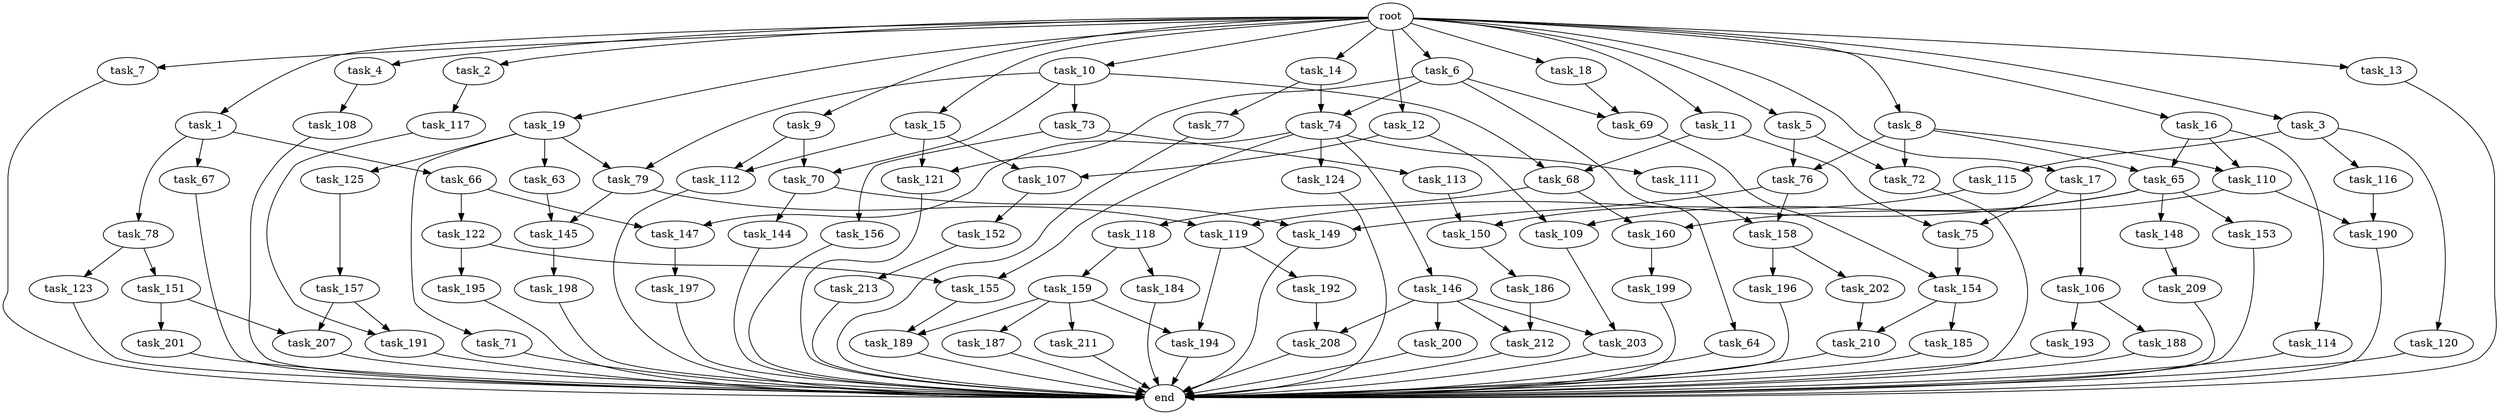 digraph G {
  task_116 [size="309237645312.000000"];
  task_15 [size="1024.000000"];
  task_212 [size="996432412672.000000"];
  task_184 [size="309237645312.000000"];
  task_207 [size="274877906944.000000"];
  task_153 [size="34359738368.000000"];
  task_191 [size="558345748480.000000"];
  task_7 [size="1024.000000"];
  task_119 [size="111669149696.000000"];
  task_79 [size="1554778161152.000000"];
  task_75 [size="858993459200.000000"];
  task_154 [size="730144440320.000000"];
  task_106 [size="549755813888.000000"];
  task_117 [size="34359738368.000000"];
  task_196 [size="695784701952.000000"];
  task_9 [size="1024.000000"];
  task_155 [size="1408749273088.000000"];
  task_211 [size="77309411328.000000"];
  task_199 [size="549755813888.000000"];
  task_112 [size="730144440320.000000"];
  task_147 [size="1099511627776.000000"];
  task_185 [size="858993459200.000000"];
  task_121 [size="68719476736.000000"];
  task_118 [size="309237645312.000000"];
  task_73 [size="695784701952.000000"];
  task_64 [size="34359738368.000000"];
  task_77 [size="214748364800.000000"];
  task_198 [size="309237645312.000000"];
  task_65 [size="429496729600.000000"];
  task_150 [size="498216206336.000000"];
  task_18 [size="1024.000000"];
  task_188 [size="77309411328.000000"];
  task_63 [size="858993459200.000000"];
  task_68 [size="1005022347264.000000"];
  task_115 [size="309237645312.000000"];
  task_160 [size="730144440320.000000"];
  task_11 [size="1024.000000"];
  task_145 [size="773094113280.000000"];
  task_125 [size="858993459200.000000"];
  task_156 [size="695784701952.000000"];
  task_1 [size="1024.000000"];
  task_159 [size="309237645312.000000"];
  task_78 [size="420906795008.000000"];
  task_157 [size="137438953472.000000"];
  task_109 [size="730144440320.000000"];
  task_210 [size="1073741824000.000000"];
  task_201 [size="137438953472.000000"];
  task_189 [size="154618822656.000000"];
  task_69 [size="343597383680.000000"];
  task_123 [size="137438953472.000000"];
  task_146 [size="549755813888.000000"];
  task_194 [size="936302870528.000000"];
  task_190 [size="498216206336.000000"];
  task_66 [size="420906795008.000000"];
  task_19 [size="1024.000000"];
  task_213 [size="695784701952.000000"];
  task_195 [size="858993459200.000000"];
  end [size="0.000000"];
  task_144 [size="309237645312.000000"];
  task_192 [size="858993459200.000000"];
  task_4 [size="1024.000000"];
  task_10 [size="1024.000000"];
  task_193 [size="77309411328.000000"];
  task_114 [size="214748364800.000000"];
  task_70 [size="1391569403904.000000"];
  task_71 [size="858993459200.000000"];
  task_67 [size="420906795008.000000"];
  task_14 [size="1024.000000"];
  task_12 [size="1024.000000"];
  task_13 [size="1024.000000"];
  task_187 [size="77309411328.000000"];
  task_108 [size="77309411328.000000"];
  task_3 [size="1024.000000"];
  task_158 [size="936302870528.000000"];
  task_5 [size="1024.000000"];
  task_203 [size="936302870528.000000"];
  task_6 [size="1024.000000"];
  task_186 [size="420906795008.000000"];
  task_124 [size="549755813888.000000"];
  task_2 [size="1024.000000"];
  task_209 [size="137438953472.000000"];
  task_197 [size="695784701952.000000"];
  task_107 [size="730144440320.000000"];
  task_72 [size="249108103168.000000"];
  task_74 [size="249108103168.000000"];
  task_149 [size="386547056640.000000"];
  task_17 [size="1024.000000"];
  task_76 [size="249108103168.000000"];
  task_202 [size="695784701952.000000"];
  task_120 [size="309237645312.000000"];
  task_200 [size="858993459200.000000"];
  root [size="0.000000"];
  task_148 [size="34359738368.000000"];
  task_111 [size="549755813888.000000"];
  task_8 [size="1024.000000"];
  task_16 [size="1024.000000"];
  task_113 [size="695784701952.000000"];
  task_152 [size="858993459200.000000"];
  task_151 [size="137438953472.000000"];
  task_110 [size="429496729600.000000"];
  task_122 [size="549755813888.000000"];
  task_208 [size="893353197568.000000"];

  task_116 -> task_190 [size="75497472.000000"];
  task_15 -> task_112 [size="33554432.000000"];
  task_15 -> task_107 [size="33554432.000000"];
  task_15 -> task_121 [size="33554432.000000"];
  task_212 -> end [size="1.000000"];
  task_184 -> end [size="1.000000"];
  task_207 -> end [size="1.000000"];
  task_153 -> end [size="1.000000"];
  task_191 -> end [size="1.000000"];
  task_7 -> end [size="1.000000"];
  task_119 -> task_192 [size="838860800.000000"];
  task_119 -> task_194 [size="838860800.000000"];
  task_79 -> task_119 [size="75497472.000000"];
  task_79 -> task_145 [size="75497472.000000"];
  task_75 -> task_154 [size="411041792.000000"];
  task_154 -> task_210 [size="838860800.000000"];
  task_154 -> task_185 [size="838860800.000000"];
  task_106 -> task_193 [size="75497472.000000"];
  task_106 -> task_188 [size="75497472.000000"];
  task_117 -> task_191 [size="411041792.000000"];
  task_196 -> end [size="1.000000"];
  task_9 -> task_112 [size="679477248.000000"];
  task_9 -> task_70 [size="679477248.000000"];
  task_155 -> task_189 [size="75497472.000000"];
  task_211 -> end [size="1.000000"];
  task_199 -> end [size="1.000000"];
  task_112 -> end [size="1.000000"];
  task_147 -> task_197 [size="679477248.000000"];
  task_185 -> end [size="1.000000"];
  task_121 -> end [size="1.000000"];
  task_118 -> task_184 [size="301989888.000000"];
  task_118 -> task_159 [size="301989888.000000"];
  task_73 -> task_156 [size="679477248.000000"];
  task_73 -> task_113 [size="679477248.000000"];
  task_64 -> end [size="1.000000"];
  task_77 -> end [size="1.000000"];
  task_198 -> end [size="1.000000"];
  task_65 -> task_109 [size="33554432.000000"];
  task_65 -> task_119 [size="33554432.000000"];
  task_65 -> task_148 [size="33554432.000000"];
  task_65 -> task_153 [size="33554432.000000"];
  task_150 -> task_186 [size="411041792.000000"];
  task_18 -> task_69 [size="301989888.000000"];
  task_188 -> end [size="1.000000"];
  task_63 -> task_145 [size="679477248.000000"];
  task_68 -> task_118 [size="301989888.000000"];
  task_68 -> task_160 [size="301989888.000000"];
  task_115 -> task_150 [size="411041792.000000"];
  task_160 -> task_199 [size="536870912.000000"];
  task_11 -> task_75 [size="301989888.000000"];
  task_11 -> task_68 [size="301989888.000000"];
  task_145 -> task_198 [size="301989888.000000"];
  task_125 -> task_157 [size="134217728.000000"];
  task_156 -> end [size="1.000000"];
  task_1 -> task_66 [size="411041792.000000"];
  task_1 -> task_78 [size="411041792.000000"];
  task_1 -> task_67 [size="411041792.000000"];
  task_159 -> task_189 [size="75497472.000000"];
  task_159 -> task_194 [size="75497472.000000"];
  task_159 -> task_187 [size="75497472.000000"];
  task_159 -> task_211 [size="75497472.000000"];
  task_78 -> task_123 [size="134217728.000000"];
  task_78 -> task_151 [size="134217728.000000"];
  task_157 -> task_191 [size="134217728.000000"];
  task_157 -> task_207 [size="134217728.000000"];
  task_109 -> task_203 [size="75497472.000000"];
  task_210 -> end [size="1.000000"];
  task_201 -> end [size="1.000000"];
  task_189 -> end [size="1.000000"];
  task_69 -> task_154 [size="301989888.000000"];
  task_123 -> end [size="1.000000"];
  task_146 -> task_212 [size="838860800.000000"];
  task_146 -> task_200 [size="838860800.000000"];
  task_146 -> task_203 [size="838860800.000000"];
  task_146 -> task_208 [size="838860800.000000"];
  task_194 -> end [size="1.000000"];
  task_190 -> end [size="1.000000"];
  task_66 -> task_147 [size="536870912.000000"];
  task_66 -> task_122 [size="536870912.000000"];
  task_19 -> task_63 [size="838860800.000000"];
  task_19 -> task_79 [size="838860800.000000"];
  task_19 -> task_125 [size="838860800.000000"];
  task_19 -> task_71 [size="838860800.000000"];
  task_213 -> end [size="1.000000"];
  task_195 -> end [size="1.000000"];
  task_144 -> end [size="1.000000"];
  task_192 -> task_208 [size="33554432.000000"];
  task_4 -> task_108 [size="75497472.000000"];
  task_10 -> task_68 [size="679477248.000000"];
  task_10 -> task_73 [size="679477248.000000"];
  task_10 -> task_70 [size="679477248.000000"];
  task_10 -> task_79 [size="679477248.000000"];
  task_193 -> end [size="1.000000"];
  task_114 -> end [size="1.000000"];
  task_70 -> task_144 [size="301989888.000000"];
  task_70 -> task_149 [size="301989888.000000"];
  task_71 -> end [size="1.000000"];
  task_67 -> end [size="1.000000"];
  task_14 -> task_77 [size="209715200.000000"];
  task_14 -> task_74 [size="209715200.000000"];
  task_12 -> task_109 [size="679477248.000000"];
  task_12 -> task_107 [size="679477248.000000"];
  task_13 -> end [size="1.000000"];
  task_187 -> end [size="1.000000"];
  task_108 -> end [size="1.000000"];
  task_3 -> task_120 [size="301989888.000000"];
  task_3 -> task_116 [size="301989888.000000"];
  task_3 -> task_115 [size="301989888.000000"];
  task_158 -> task_196 [size="679477248.000000"];
  task_158 -> task_202 [size="679477248.000000"];
  task_5 -> task_76 [size="33554432.000000"];
  task_5 -> task_72 [size="33554432.000000"];
  task_203 -> end [size="1.000000"];
  task_6 -> task_69 [size="33554432.000000"];
  task_6 -> task_64 [size="33554432.000000"];
  task_6 -> task_121 [size="33554432.000000"];
  task_6 -> task_74 [size="33554432.000000"];
  task_186 -> task_212 [size="134217728.000000"];
  task_124 -> end [size="1.000000"];
  task_2 -> task_117 [size="33554432.000000"];
  task_209 -> end [size="1.000000"];
  task_197 -> end [size="1.000000"];
  task_107 -> task_152 [size="838860800.000000"];
  task_72 -> end [size="1.000000"];
  task_74 -> task_147 [size="536870912.000000"];
  task_74 -> task_146 [size="536870912.000000"];
  task_74 -> task_124 [size="536870912.000000"];
  task_74 -> task_155 [size="536870912.000000"];
  task_74 -> task_111 [size="536870912.000000"];
  task_149 -> end [size="1.000000"];
  task_17 -> task_75 [size="536870912.000000"];
  task_17 -> task_106 [size="536870912.000000"];
  task_76 -> task_149 [size="75497472.000000"];
  task_76 -> task_158 [size="75497472.000000"];
  task_202 -> task_210 [size="209715200.000000"];
  task_120 -> end [size="1.000000"];
  task_200 -> end [size="1.000000"];
  root -> task_13 [size="1.000000"];
  root -> task_17 [size="1.000000"];
  root -> task_3 [size="1.000000"];
  root -> task_4 [size="1.000000"];
  root -> task_11 [size="1.000000"];
  root -> task_15 [size="1.000000"];
  root -> task_10 [size="1.000000"];
  root -> task_6 [size="1.000000"];
  root -> task_9 [size="1.000000"];
  root -> task_16 [size="1.000000"];
  root -> task_8 [size="1.000000"];
  root -> task_18 [size="1.000000"];
  root -> task_1 [size="1.000000"];
  root -> task_5 [size="1.000000"];
  root -> task_19 [size="1.000000"];
  root -> task_2 [size="1.000000"];
  root -> task_14 [size="1.000000"];
  root -> task_7 [size="1.000000"];
  root -> task_12 [size="1.000000"];
  task_148 -> task_209 [size="134217728.000000"];
  task_111 -> task_158 [size="838860800.000000"];
  task_8 -> task_65 [size="209715200.000000"];
  task_8 -> task_110 [size="209715200.000000"];
  task_8 -> task_76 [size="209715200.000000"];
  task_8 -> task_72 [size="209715200.000000"];
  task_16 -> task_65 [size="209715200.000000"];
  task_16 -> task_110 [size="209715200.000000"];
  task_16 -> task_114 [size="209715200.000000"];
  task_113 -> task_150 [size="75497472.000000"];
  task_152 -> task_213 [size="679477248.000000"];
  task_151 -> task_201 [size="134217728.000000"];
  task_151 -> task_207 [size="134217728.000000"];
  task_110 -> task_160 [size="411041792.000000"];
  task_110 -> task_190 [size="411041792.000000"];
  task_122 -> task_155 [size="838860800.000000"];
  task_122 -> task_195 [size="838860800.000000"];
  task_208 -> end [size="1.000000"];
}
